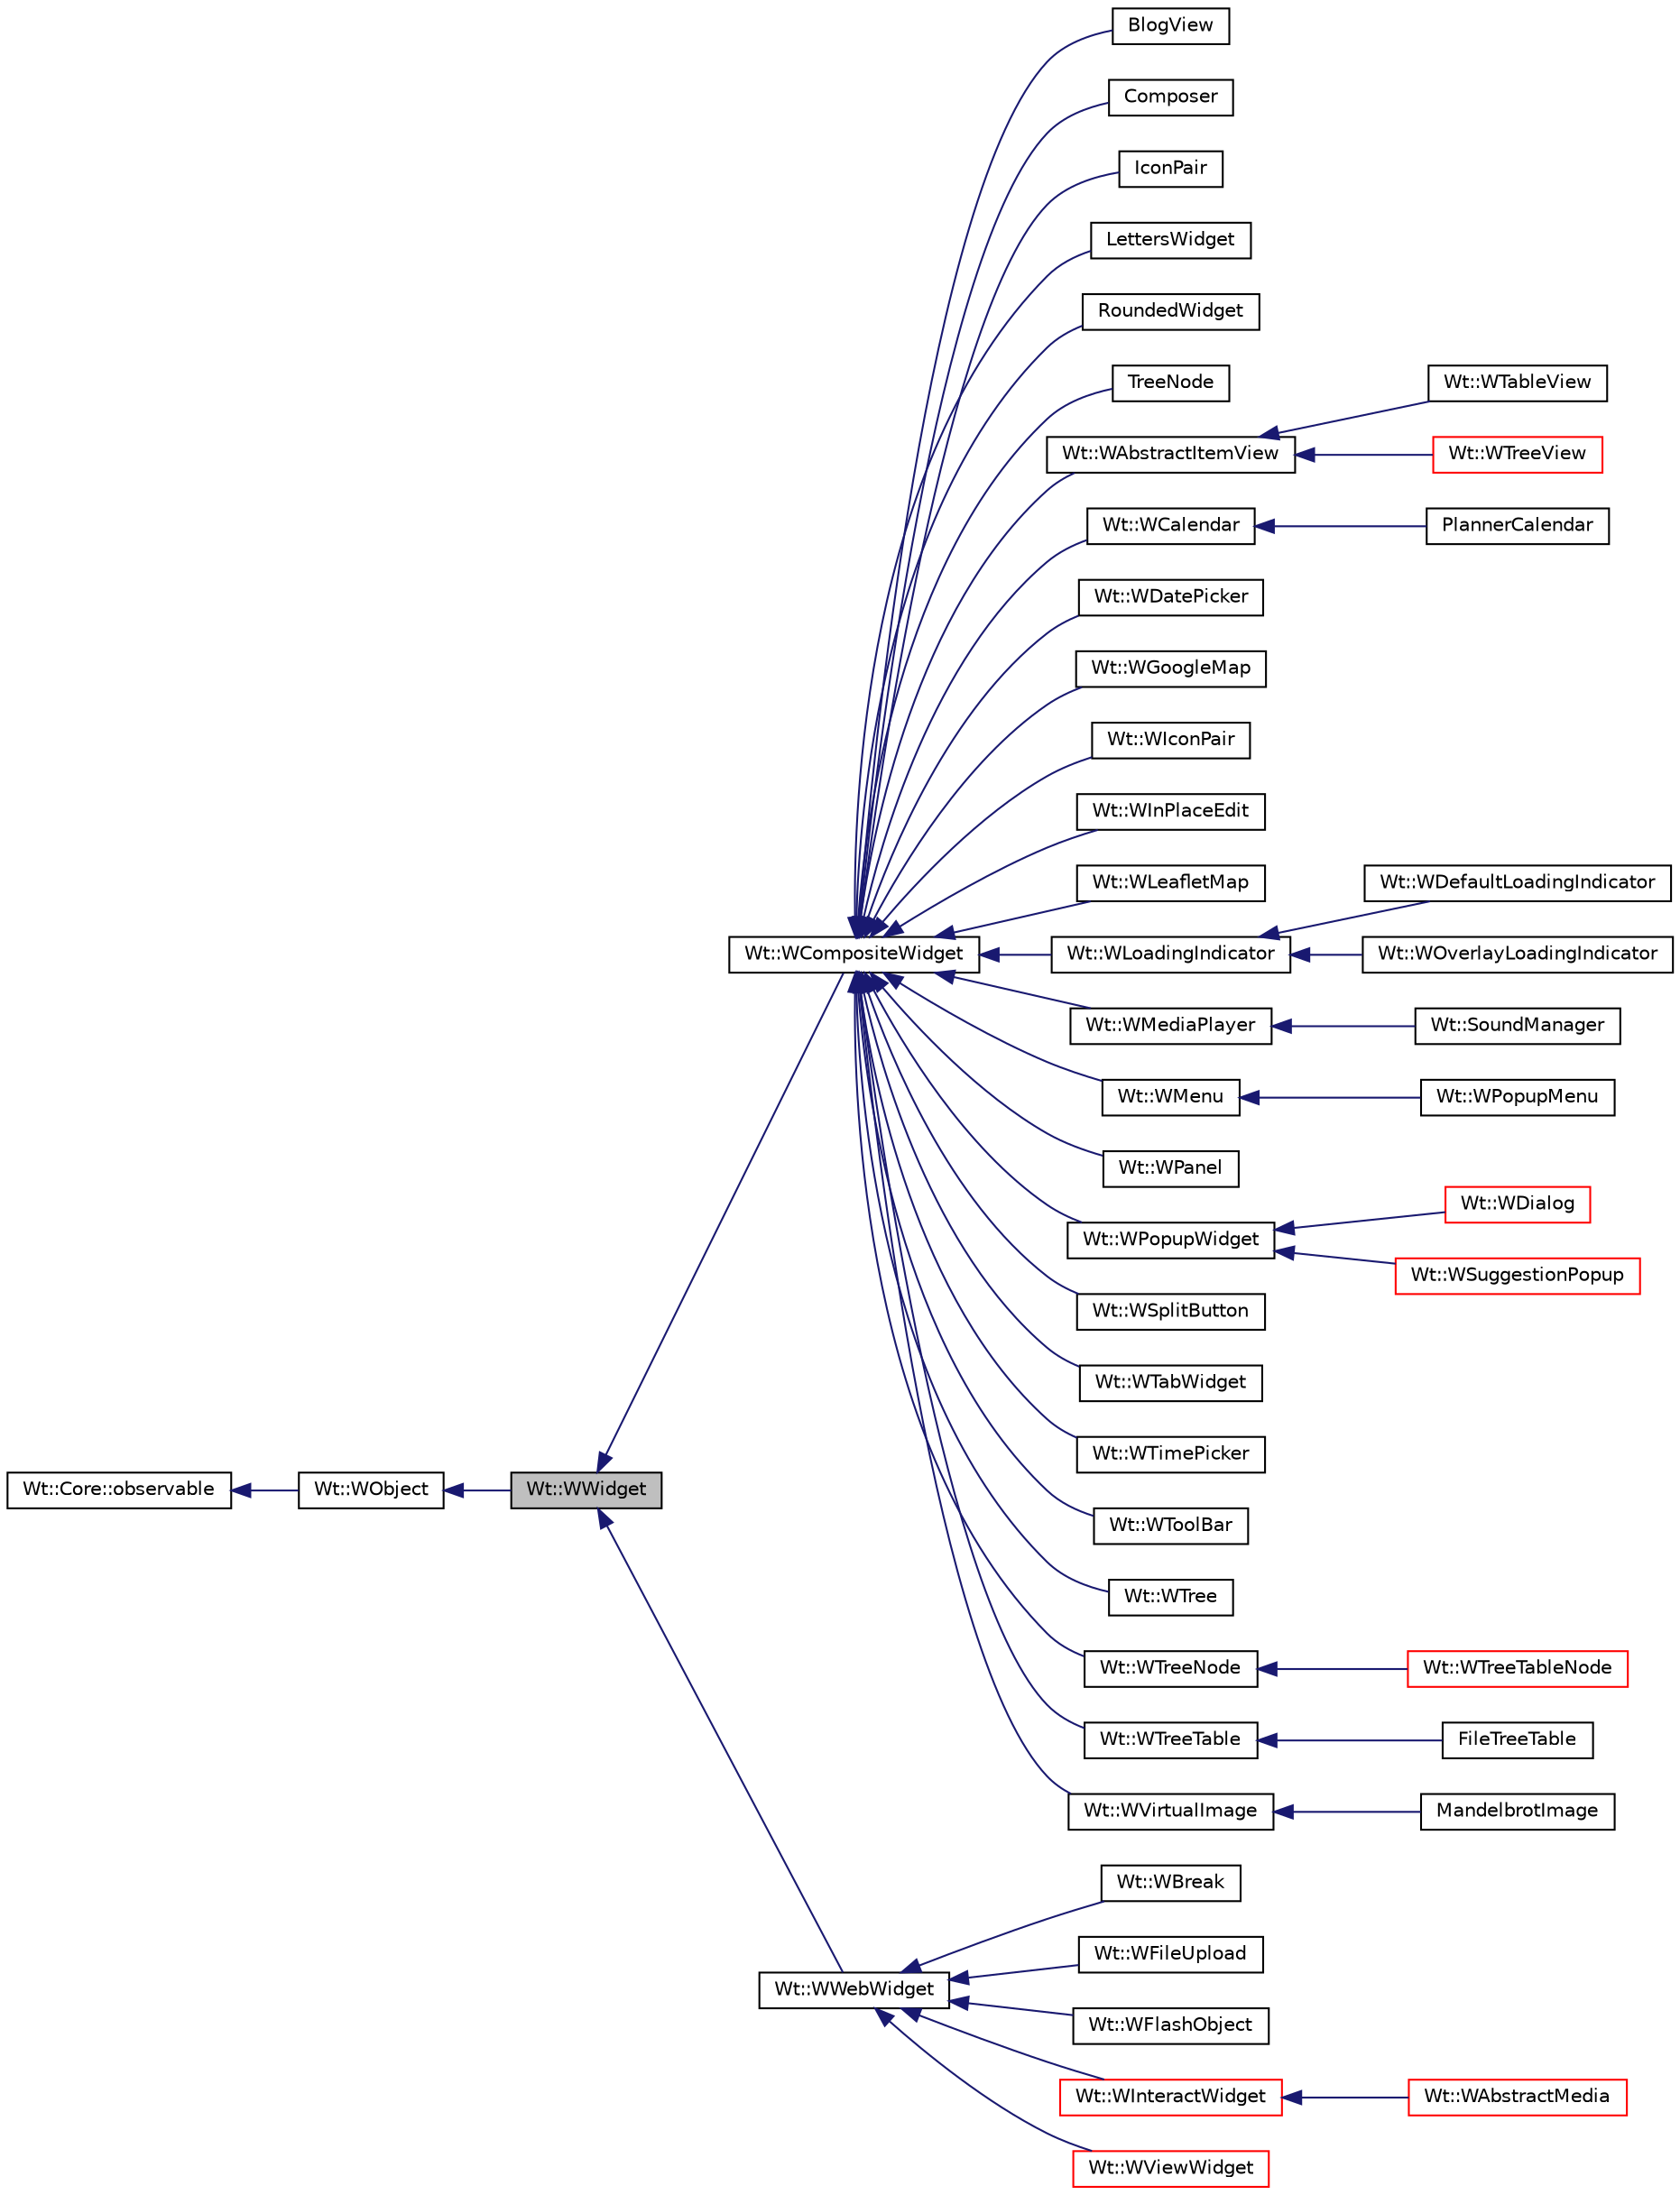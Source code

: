 digraph "Wt::WWidget"
{
 // LATEX_PDF_SIZE
  edge [fontname="Helvetica",fontsize="10",labelfontname="Helvetica",labelfontsize="10"];
  node [fontname="Helvetica",fontsize="10",shape=record];
  rankdir="LR";
  Node1 [label="Wt::WWidget",height=0.2,width=0.4,color="black", fillcolor="grey75", style="filled", fontcolor="black",tooltip="The abstract base class for a user-interface component."];
  Node2 -> Node1 [dir="back",color="midnightblue",fontsize="10",style="solid",fontname="Helvetica"];
  Node2 [label="Wt::WObject",height=0.2,width=0.4,color="black", fillcolor="white", style="filled",URL="$classWt_1_1WObject.html",tooltip="A base class for objects that participate in the signal/slot system."];
  Node3 -> Node2 [dir="back",color="midnightblue",fontsize="10",style="solid",fontname="Helvetica"];
  Node3 [label="Wt::Core::observable",height=0.2,width=0.4,color="black", fillcolor="white", style="filled",URL="$classWt_1_1Core_1_1observable.html",tooltip="A base class for objects whose life-time can be tracked."];
  Node1 -> Node4 [dir="back",color="midnightblue",fontsize="10",style="solid",fontname="Helvetica"];
  Node4 [label="Wt::WCompositeWidget",height=0.2,width=0.4,color="black", fillcolor="white", style="filled",URL="$classWt_1_1WCompositeWidget.html",tooltip="A widget that hides the implementation of composite widgets."];
  Node4 -> Node5 [dir="back",color="midnightblue",fontsize="10",style="solid",fontname="Helvetica"];
  Node5 [label="BlogView",height=0.2,width=0.4,color="black", fillcolor="white", style="filled",URL="$classBlogView.html",tooltip=" "];
  Node4 -> Node6 [dir="back",color="midnightblue",fontsize="10",style="solid",fontname="Helvetica"];
  Node6 [label="Composer",height=0.2,width=0.4,color="black", fillcolor="white", style="filled",URL="$classComposer.html",tooltip="An E-mail composer widget."];
  Node4 -> Node7 [dir="back",color="midnightblue",fontsize="10",style="solid",fontname="Helvetica"];
  Node7 [label="IconPair",height=0.2,width=0.4,color="black", fillcolor="white", style="filled",URL="$classIconPair.html",tooltip="An icon pair (identical to WIconPair)"];
  Node4 -> Node8 [dir="back",color="midnightblue",fontsize="10",style="solid",fontname="Helvetica"];
  Node8 [label="LettersWidget",height=0.2,width=0.4,color="black", fillcolor="white", style="filled",URL="$classLettersWidget.html",tooltip=" "];
  Node4 -> Node9 [dir="back",color="midnightblue",fontsize="10",style="solid",fontname="Helvetica"];
  Node9 [label="RoundedWidget",height=0.2,width=0.4,color="black", fillcolor="white", style="filled",URL="$classRoundedWidget.html",tooltip="A widget with rounded corners."];
  Node4 -> Node10 [dir="back",color="midnightblue",fontsize="10",style="solid",fontname="Helvetica"];
  Node10 [label="TreeNode",height=0.2,width=0.4,color="black", fillcolor="white", style="filled",URL="$classTreeNode.html",tooltip="Example implementation of a single tree list node."];
  Node4 -> Node11 [dir="back",color="midnightblue",fontsize="10",style="solid",fontname="Helvetica"];
  Node11 [label="Wt::WAbstractItemView",height=0.2,width=0.4,color="black", fillcolor="white", style="filled",URL="$classWt_1_1WAbstractItemView.html",tooltip="An abstract base class for item Views."];
  Node11 -> Node12 [dir="back",color="midnightblue",fontsize="10",style="solid",fontname="Helvetica"];
  Node12 [label="Wt::WTableView",height=0.2,width=0.4,color="black", fillcolor="white", style="filled",URL="$classWt_1_1WTableView.html",tooltip="An MVC View widget for tabular data."];
  Node11 -> Node13 [dir="back",color="midnightblue",fontsize="10",style="solid",fontname="Helvetica"];
  Node13 [label="Wt::WTreeView",height=0.2,width=0.4,color="red", fillcolor="white", style="filled",URL="$classWt_1_1WTreeView.html",tooltip="A view class that displays a model as a tree or tree table."];
  Node4 -> Node15 [dir="back",color="midnightblue",fontsize="10",style="solid",fontname="Helvetica"];
  Node15 [label="Wt::WCalendar",height=0.2,width=0.4,color="black", fillcolor="white", style="filled",URL="$classWt_1_1WCalendar.html",tooltip="A calendar."];
  Node15 -> Node16 [dir="back",color="midnightblue",fontsize="10",style="solid",fontname="Helvetica"];
  Node16 [label="PlannerCalendar",height=0.2,width=0.4,color="black", fillcolor="white", style="filled",URL="$classPlannerCalendar.html",tooltip=" "];
  Node4 -> Node17 [dir="back",color="midnightblue",fontsize="10",style="solid",fontname="Helvetica"];
  Node17 [label="Wt::WDatePicker",height=0.2,width=0.4,color="black", fillcolor="white", style="filled",URL="$classWt_1_1WDatePicker.html",tooltip="A date picker."];
  Node4 -> Node18 [dir="back",color="midnightblue",fontsize="10",style="solid",fontname="Helvetica"];
  Node18 [label="Wt::WGoogleMap",height=0.2,width=0.4,color="black", fillcolor="white", style="filled",URL="$classWt_1_1WGoogleMap.html",tooltip="A widget that displays a google map."];
  Node4 -> Node19 [dir="back",color="midnightblue",fontsize="10",style="solid",fontname="Helvetica"];
  Node19 [label="Wt::WIconPair",height=0.2,width=0.4,color="black", fillcolor="white", style="filled",URL="$classWt_1_1WIconPair.html",tooltip="A widget that shows one of two icons depending on its state."];
  Node4 -> Node20 [dir="back",color="midnightblue",fontsize="10",style="solid",fontname="Helvetica"];
  Node20 [label="Wt::WInPlaceEdit",height=0.2,width=0.4,color="black", fillcolor="white", style="filled",URL="$classWt_1_1WInPlaceEdit.html",tooltip="A widget that provides in-place-editable text."];
  Node4 -> Node21 [dir="back",color="midnightblue",fontsize="10",style="solid",fontname="Helvetica"];
  Node21 [label="Wt::WLeafletMap",height=0.2,width=0.4,color="black", fillcolor="white", style="filled",URL="$classWt_1_1WLeafletMap.html",tooltip="A widget that displays a leaflet map."];
  Node4 -> Node22 [dir="back",color="midnightblue",fontsize="10",style="solid",fontname="Helvetica"];
  Node22 [label="Wt::WLoadingIndicator",height=0.2,width=0.4,color="black", fillcolor="white", style="filled",URL="$classWt_1_1WLoadingIndicator.html",tooltip="An abstract interface for a loading indicator."];
  Node22 -> Node23 [dir="back",color="midnightblue",fontsize="10",style="solid",fontname="Helvetica"];
  Node23 [label="Wt::WDefaultLoadingIndicator",height=0.2,width=0.4,color="black", fillcolor="white", style="filled",URL="$classWt_1_1WDefaultLoadingIndicator.html",tooltip="A default loading indicator."];
  Node22 -> Node24 [dir="back",color="midnightblue",fontsize="10",style="solid",fontname="Helvetica"];
  Node24 [label="Wt::WOverlayLoadingIndicator",height=0.2,width=0.4,color="black", fillcolor="white", style="filled",URL="$classWt_1_1WOverlayLoadingIndicator.html",tooltip="A more obvious loading indicator that grays the window."];
  Node4 -> Node25 [dir="back",color="midnightblue",fontsize="10",style="solid",fontname="Helvetica"];
  Node25 [label="Wt::WMediaPlayer",height=0.2,width=0.4,color="black", fillcolor="white", style="filled",URL="$classWt_1_1WMediaPlayer.html",tooltip="A media player."];
  Node25 -> Node26 [dir="back",color="midnightblue",fontsize="10",style="solid",fontname="Helvetica"];
  Node26 [label="Wt::SoundManager",height=0.2,width=0.4,color="black", fillcolor="white", style="filled",URL="$classWt_1_1SoundManager.html",tooltip=" "];
  Node4 -> Node27 [dir="back",color="midnightblue",fontsize="10",style="solid",fontname="Helvetica"];
  Node27 [label="Wt::WMenu",height=0.2,width=0.4,color="black", fillcolor="white", style="filled",URL="$classWt_1_1WMenu.html",tooltip="A widget that shows a menu of options."];
  Node27 -> Node28 [dir="back",color="midnightblue",fontsize="10",style="solid",fontname="Helvetica"];
  Node28 [label="Wt::WPopupMenu",height=0.2,width=0.4,color="black", fillcolor="white", style="filled",URL="$classWt_1_1WPopupMenu.html",tooltip="A menu presented in a popup window."];
  Node4 -> Node29 [dir="back",color="midnightblue",fontsize="10",style="solid",fontname="Helvetica"];
  Node29 [label="Wt::WPanel",height=0.2,width=0.4,color="black", fillcolor="white", style="filled",URL="$classWt_1_1WPanel.html",tooltip="A WPanel provides a container with a title bar."];
  Node4 -> Node30 [dir="back",color="midnightblue",fontsize="10",style="solid",fontname="Helvetica"];
  Node30 [label="Wt::WPopupWidget",height=0.2,width=0.4,color="black", fillcolor="white", style="filled",URL="$classWt_1_1WPopupWidget.html",tooltip="Base class for popup widgets."];
  Node30 -> Node31 [dir="back",color="midnightblue",fontsize="10",style="solid",fontname="Helvetica"];
  Node31 [label="Wt::WDialog",height=0.2,width=0.4,color="red", fillcolor="white", style="filled",URL="$classWt_1_1WDialog.html",tooltip="A WDialog shows a dialog."];
  Node30 -> Node39 [dir="back",color="midnightblue",fontsize="10",style="solid",fontname="Helvetica"];
  Node39 [label="Wt::WSuggestionPopup",height=0.2,width=0.4,color="red", fillcolor="white", style="filled",URL="$classWt_1_1WSuggestionPopup.html",tooltip="A widget which popups to assist in editing a textarea or lineedit."];
  Node4 -> Node42 [dir="back",color="midnightblue",fontsize="10",style="solid",fontname="Helvetica"];
  Node42 [label="Wt::WSplitButton",height=0.2,width=0.4,color="black", fillcolor="white", style="filled",URL="$classWt_1_1WSplitButton.html",tooltip="A split button."];
  Node4 -> Node43 [dir="back",color="midnightblue",fontsize="10",style="solid",fontname="Helvetica"];
  Node43 [label="Wt::WTabWidget",height=0.2,width=0.4,color="black", fillcolor="white", style="filled",URL="$classWt_1_1WTabWidget.html",tooltip="A widget that organizes contents in tab panes."];
  Node4 -> Node44 [dir="back",color="midnightblue",fontsize="10",style="solid",fontname="Helvetica"];
  Node44 [label="Wt::WTimePicker",height=0.2,width=0.4,color="black", fillcolor="white", style="filled",URL="$classWt_1_1WTimePicker.html",tooltip=" "];
  Node4 -> Node45 [dir="back",color="midnightblue",fontsize="10",style="solid",fontname="Helvetica"];
  Node45 [label="Wt::WToolBar",height=0.2,width=0.4,color="black", fillcolor="white", style="filled",URL="$classWt_1_1WToolBar.html",tooltip="A toolbar."];
  Node4 -> Node46 [dir="back",color="midnightblue",fontsize="10",style="solid",fontname="Helvetica"];
  Node46 [label="Wt::WTree",height=0.2,width=0.4,color="black", fillcolor="white", style="filled",URL="$classWt_1_1WTree.html",tooltip="A widget that represents a navigatable tree."];
  Node4 -> Node47 [dir="back",color="midnightblue",fontsize="10",style="solid",fontname="Helvetica"];
  Node47 [label="Wt::WTreeNode",height=0.2,width=0.4,color="black", fillcolor="white", style="filled",URL="$classWt_1_1WTreeNode.html",tooltip="A single node in a tree."];
  Node47 -> Node48 [dir="back",color="midnightblue",fontsize="10",style="solid",fontname="Helvetica"];
  Node48 [label="Wt::WTreeTableNode",height=0.2,width=0.4,color="red", fillcolor="white", style="filled",URL="$classWt_1_1WTreeTableNode.html",tooltip="A specialized tree node which allows additional data to be associated with each node."];
  Node4 -> Node50 [dir="back",color="midnightblue",fontsize="10",style="solid",fontname="Helvetica"];
  Node50 [label="Wt::WTreeTable",height=0.2,width=0.4,color="black", fillcolor="white", style="filled",URL="$classWt_1_1WTreeTable.html",tooltip="A table with a navigatable tree in the first column."];
  Node50 -> Node51 [dir="back",color="midnightblue",fontsize="10",style="solid",fontname="Helvetica"];
  Node51 [label="FileTreeTable",height=0.2,width=0.4,color="black", fillcolor="white", style="filled",URL="$classFileTreeTable.html",tooltip="A tree table that displays a file tree."];
  Node4 -> Node52 [dir="back",color="midnightblue",fontsize="10",style="solid",fontname="Helvetica"];
  Node52 [label="Wt::WVirtualImage",height=0.2,width=0.4,color="black", fillcolor="white", style="filled",URL="$classWt_1_1WVirtualImage.html",tooltip="An abstract widget that shows a viewport to a virtually large image."];
  Node52 -> Node53 [dir="back",color="midnightblue",fontsize="10",style="solid",fontname="Helvetica"];
  Node53 [label="MandelbrotImage",height=0.2,width=0.4,color="black", fillcolor="white", style="filled",URL="$classMandelbrotImage.html",tooltip=" "];
  Node1 -> Node54 [dir="back",color="midnightblue",fontsize="10",style="solid",fontname="Helvetica"];
  Node54 [label="Wt::WWebWidget",height=0.2,width=0.4,color="black", fillcolor="white", style="filled",URL="$classWt_1_1WWebWidget.html",tooltip="A base class for widgets with an HTML counterpart."];
  Node54 -> Node55 [dir="back",color="midnightblue",fontsize="10",style="solid",fontname="Helvetica"];
  Node55 [label="Wt::WBreak",height=0.2,width=0.4,color="black", fillcolor="white", style="filled",URL="$classWt_1_1WBreak.html",tooltip="A widget that provides a line break between inline widgets."];
  Node54 -> Node56 [dir="back",color="midnightblue",fontsize="10",style="solid",fontname="Helvetica"];
  Node56 [label="Wt::WFileUpload",height=0.2,width=0.4,color="black", fillcolor="white", style="filled",URL="$classWt_1_1WFileUpload.html",tooltip="A widget that allows a file to be uploaded."];
  Node54 -> Node57 [dir="back",color="midnightblue",fontsize="10",style="solid",fontname="Helvetica"];
  Node57 [label="Wt::WFlashObject",height=0.2,width=0.4,color="black", fillcolor="white", style="filled",URL="$classWt_1_1WFlashObject.html",tooltip="A widget that renders a Flash object (also known as Flash movie)."];
  Node54 -> Node58 [dir="back",color="midnightblue",fontsize="10",style="solid",fontname="Helvetica"];
  Node58 [label="Wt::WInteractWidget",height=0.2,width=0.4,color="red", fillcolor="white", style="filled",URL="$classWt_1_1WInteractWidget.html",tooltip="An abstract widget that can receive user-interface interaction."];
  Node58 -> Node59 [dir="back",color="midnightblue",fontsize="10",style="solid",fontname="Helvetica"];
  Node59 [label="Wt::WAbstractMedia",height=0.2,width=0.4,color="red", fillcolor="white", style="filled",URL="$classWt_1_1WAbstractMedia.html",tooltip="Abstract baseclass for native media elements."];
  Node54 -> Node195 [dir="back",color="midnightblue",fontsize="10",style="solid",fontname="Helvetica"];
  Node195 [label="Wt::WViewWidget",height=0.2,width=0.4,color="red", fillcolor="white", style="filled",URL="$classWt_1_1WViewWidget.html",tooltip="An abstract base class for an MVC view that is rendered using a widget."];
}
